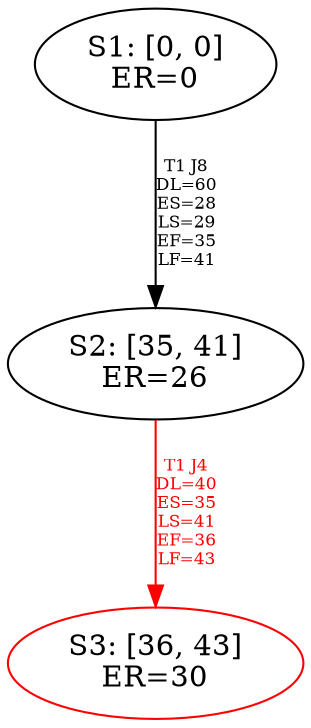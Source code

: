 digraph {
	S1[label="S1: [0, 0]\nER=0"];
	S2[label="S2: [35, 41]\nER=26"];
	S3[label="S3: [36, 43]\nER=30"];
	S1 -> S2[label="T1 J8\nDL=60\nES=28\nLS=29\nEF=35\nLF=41",fontsize=8];
	S2 -> S3[label="T1 J4\nDL=40\nES=35\nLS=41\nEF=36\nLF=43",color=Red,fontcolor=Red,fontsize=8];
S3[color=Red];
}
